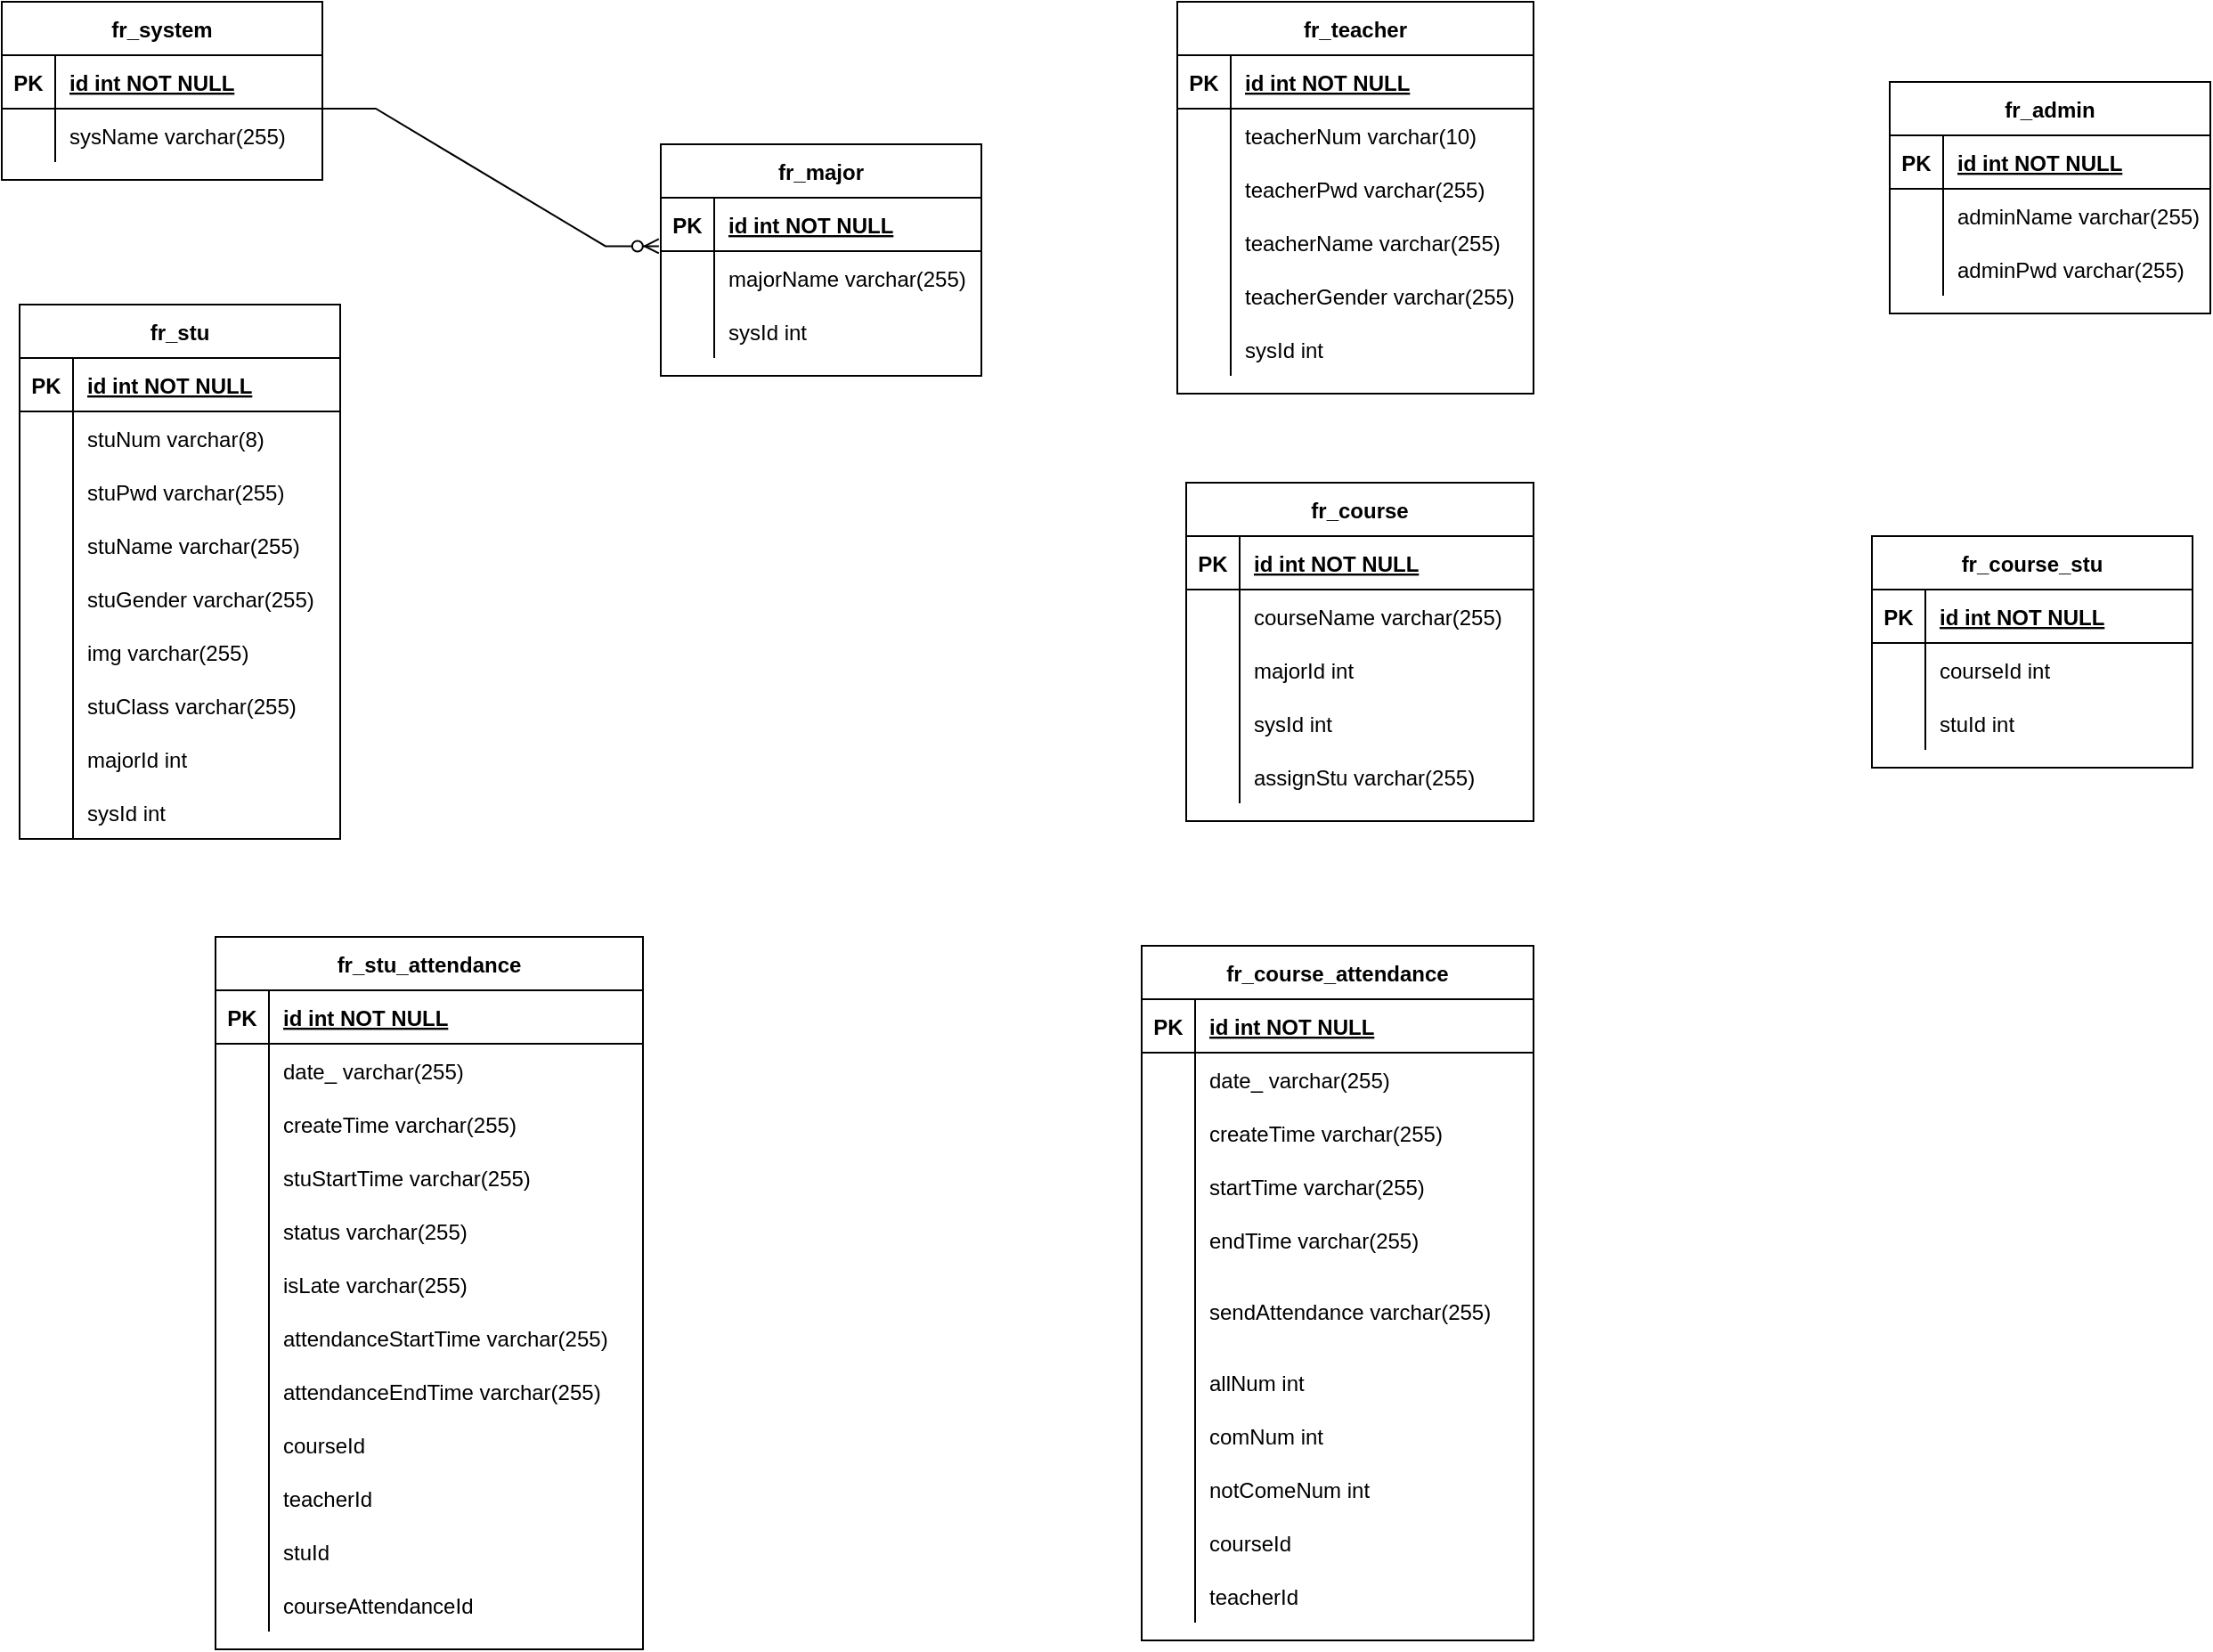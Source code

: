 <mxfile version="17.5.0" type="github">
  <diagram id="R2lEEEUBdFMjLlhIrx00" name="Page-1">
    <mxGraphModel dx="1378" dy="801" grid="1" gridSize="10" guides="1" tooltips="1" connect="1" arrows="1" fold="1" page="1" pageScale="1" pageWidth="3300" pageHeight="4681" math="0" shadow="0" extFonts="Permanent Marker^https://fonts.googleapis.com/css?family=Permanent+Marker">
      <root>
        <object label="" id="0">
          <mxCell />
        </object>
        <mxCell id="1" parent="0" />
        <mxCell id="ht20_wBuJNj3DPkFmSNI-44" value="fr_admin" style="shape=table;startSize=30;container=1;collapsible=1;childLayout=tableLayout;fixedRows=1;rowLines=0;fontStyle=1;align=center;resizeLast=1;" parent="1" vertex="1">
          <mxGeometry x="1150" y="95" width="180" height="130" as="geometry">
            <mxRectangle x="60" y="110" width="80" height="30" as="alternateBounds" />
          </mxGeometry>
        </mxCell>
        <mxCell id="ht20_wBuJNj3DPkFmSNI-45" value="" style="shape=tableRow;horizontal=0;startSize=0;swimlaneHead=0;swimlaneBody=0;fillColor=none;collapsible=0;dropTarget=0;points=[[0,0.5],[1,0.5]];portConstraint=eastwest;top=0;left=0;right=0;bottom=1;" parent="ht20_wBuJNj3DPkFmSNI-44" vertex="1">
          <mxGeometry y="30" width="180" height="30" as="geometry" />
        </mxCell>
        <mxCell id="ht20_wBuJNj3DPkFmSNI-46" value="PK" style="shape=partialRectangle;connectable=0;fillColor=none;top=0;left=0;bottom=0;right=0;fontStyle=1;overflow=hidden;" parent="ht20_wBuJNj3DPkFmSNI-45" vertex="1">
          <mxGeometry width="30" height="30" as="geometry">
            <mxRectangle width="30" height="30" as="alternateBounds" />
          </mxGeometry>
        </mxCell>
        <mxCell id="ht20_wBuJNj3DPkFmSNI-47" value="id int NOT NULL" style="shape=partialRectangle;connectable=0;fillColor=none;top=0;left=0;bottom=0;right=0;align=left;spacingLeft=6;fontStyle=5;overflow=hidden;" parent="ht20_wBuJNj3DPkFmSNI-45" vertex="1">
          <mxGeometry x="30" width="150" height="30" as="geometry">
            <mxRectangle width="150" height="30" as="alternateBounds" />
          </mxGeometry>
        </mxCell>
        <mxCell id="ht20_wBuJNj3DPkFmSNI-48" value="" style="shape=tableRow;horizontal=0;startSize=0;swimlaneHead=0;swimlaneBody=0;fillColor=none;collapsible=0;dropTarget=0;points=[[0,0.5],[1,0.5]];portConstraint=eastwest;top=0;left=0;right=0;bottom=0;" parent="ht20_wBuJNj3DPkFmSNI-44" vertex="1">
          <mxGeometry y="60" width="180" height="30" as="geometry" />
        </mxCell>
        <mxCell id="ht20_wBuJNj3DPkFmSNI-49" value="" style="shape=partialRectangle;connectable=0;fillColor=none;top=0;left=0;bottom=0;right=0;editable=1;overflow=hidden;" parent="ht20_wBuJNj3DPkFmSNI-48" vertex="1">
          <mxGeometry width="30" height="30" as="geometry">
            <mxRectangle width="30" height="30" as="alternateBounds" />
          </mxGeometry>
        </mxCell>
        <mxCell id="ht20_wBuJNj3DPkFmSNI-50" value="adminName varchar(255)" style="shape=partialRectangle;connectable=0;fillColor=none;top=0;left=0;bottom=0;right=0;align=left;spacingLeft=6;overflow=hidden;" parent="ht20_wBuJNj3DPkFmSNI-48" vertex="1">
          <mxGeometry x="30" width="150" height="30" as="geometry">
            <mxRectangle width="150" height="30" as="alternateBounds" />
          </mxGeometry>
        </mxCell>
        <mxCell id="ht20_wBuJNj3DPkFmSNI-51" value="" style="shape=tableRow;horizontal=0;startSize=0;swimlaneHead=0;swimlaneBody=0;fillColor=none;collapsible=0;dropTarget=0;points=[[0,0.5],[1,0.5]];portConstraint=eastwest;top=0;left=0;right=0;bottom=0;" parent="ht20_wBuJNj3DPkFmSNI-44" vertex="1">
          <mxGeometry y="90" width="180" height="30" as="geometry" />
        </mxCell>
        <mxCell id="ht20_wBuJNj3DPkFmSNI-52" value="" style="shape=partialRectangle;connectable=0;fillColor=none;top=0;left=0;bottom=0;right=0;editable=1;overflow=hidden;" parent="ht20_wBuJNj3DPkFmSNI-51" vertex="1">
          <mxGeometry width="30" height="30" as="geometry">
            <mxRectangle width="30" height="30" as="alternateBounds" />
          </mxGeometry>
        </mxCell>
        <mxCell id="ht20_wBuJNj3DPkFmSNI-53" value="adminPwd varchar(255)" style="shape=partialRectangle;connectable=0;fillColor=none;top=0;left=0;bottom=0;right=0;align=left;spacingLeft=6;overflow=hidden;" parent="ht20_wBuJNj3DPkFmSNI-51" vertex="1">
          <mxGeometry x="30" width="150" height="30" as="geometry">
            <mxRectangle width="150" height="30" as="alternateBounds" />
          </mxGeometry>
        </mxCell>
        <mxCell id="e7zQ9CCzIUAuSLmnxXIn-1" value="fr_stu" style="shape=table;startSize=30;container=1;collapsible=1;childLayout=tableLayout;fixedRows=1;rowLines=0;fontStyle=1;align=center;resizeLast=1;" vertex="1" parent="1">
          <mxGeometry x="100" y="220" width="180" height="300" as="geometry">
            <mxRectangle x="390" y="60" width="70" height="30" as="alternateBounds" />
          </mxGeometry>
        </mxCell>
        <mxCell id="e7zQ9CCzIUAuSLmnxXIn-2" value="" style="shape=tableRow;horizontal=0;startSize=0;swimlaneHead=0;swimlaneBody=0;fillColor=none;collapsible=0;dropTarget=0;points=[[0,0.5],[1,0.5]];portConstraint=eastwest;top=0;left=0;right=0;bottom=1;" vertex="1" parent="e7zQ9CCzIUAuSLmnxXIn-1">
          <mxGeometry y="30" width="180" height="30" as="geometry" />
        </mxCell>
        <mxCell id="e7zQ9CCzIUAuSLmnxXIn-3" value="PK" style="shape=partialRectangle;connectable=0;fillColor=none;top=0;left=0;bottom=0;right=0;fontStyle=1;overflow=hidden;" vertex="1" parent="e7zQ9CCzIUAuSLmnxXIn-2">
          <mxGeometry width="30" height="30" as="geometry">
            <mxRectangle width="30" height="30" as="alternateBounds" />
          </mxGeometry>
        </mxCell>
        <mxCell id="e7zQ9CCzIUAuSLmnxXIn-4" value="id int NOT NULL" style="shape=partialRectangle;connectable=0;fillColor=none;top=0;left=0;bottom=0;right=0;align=left;spacingLeft=6;fontStyle=5;overflow=hidden;" vertex="1" parent="e7zQ9CCzIUAuSLmnxXIn-2">
          <mxGeometry x="30" width="150" height="30" as="geometry">
            <mxRectangle width="150" height="30" as="alternateBounds" />
          </mxGeometry>
        </mxCell>
        <mxCell id="e7zQ9CCzIUAuSLmnxXIn-5" value="" style="shape=tableRow;horizontal=0;startSize=0;swimlaneHead=0;swimlaneBody=0;fillColor=none;collapsible=0;dropTarget=0;points=[[0,0.5],[1,0.5]];portConstraint=eastwest;top=0;left=0;right=0;bottom=0;" vertex="1" parent="e7zQ9CCzIUAuSLmnxXIn-1">
          <mxGeometry y="60" width="180" height="30" as="geometry" />
        </mxCell>
        <mxCell id="e7zQ9CCzIUAuSLmnxXIn-6" value="" style="shape=partialRectangle;connectable=0;fillColor=none;top=0;left=0;bottom=0;right=0;editable=1;overflow=hidden;" vertex="1" parent="e7zQ9CCzIUAuSLmnxXIn-5">
          <mxGeometry width="30" height="30" as="geometry">
            <mxRectangle width="30" height="30" as="alternateBounds" />
          </mxGeometry>
        </mxCell>
        <mxCell id="e7zQ9CCzIUAuSLmnxXIn-7" value="stuNum varchar(8)" style="shape=partialRectangle;connectable=0;fillColor=none;top=0;left=0;bottom=0;right=0;align=left;spacingLeft=6;overflow=hidden;" vertex="1" parent="e7zQ9CCzIUAuSLmnxXIn-5">
          <mxGeometry x="30" width="150" height="30" as="geometry">
            <mxRectangle width="150" height="30" as="alternateBounds" />
          </mxGeometry>
        </mxCell>
        <mxCell id="e7zQ9CCzIUAuSLmnxXIn-8" value="" style="shape=tableRow;horizontal=0;startSize=0;swimlaneHead=0;swimlaneBody=0;fillColor=none;collapsible=0;dropTarget=0;points=[[0,0.5],[1,0.5]];portConstraint=eastwest;top=0;left=0;right=0;bottom=0;" vertex="1" parent="e7zQ9CCzIUAuSLmnxXIn-1">
          <mxGeometry y="90" width="180" height="30" as="geometry" />
        </mxCell>
        <mxCell id="e7zQ9CCzIUAuSLmnxXIn-9" value="" style="shape=partialRectangle;connectable=0;fillColor=none;top=0;left=0;bottom=0;right=0;editable=1;overflow=hidden;" vertex="1" parent="e7zQ9CCzIUAuSLmnxXIn-8">
          <mxGeometry width="30" height="30" as="geometry">
            <mxRectangle width="30" height="30" as="alternateBounds" />
          </mxGeometry>
        </mxCell>
        <mxCell id="e7zQ9CCzIUAuSLmnxXIn-10" value="stuPwd varchar(255)" style="shape=partialRectangle;connectable=0;fillColor=none;top=0;left=0;bottom=0;right=0;align=left;spacingLeft=6;overflow=hidden;" vertex="1" parent="e7zQ9CCzIUAuSLmnxXIn-8">
          <mxGeometry x="30" width="150" height="30" as="geometry">
            <mxRectangle width="150" height="30" as="alternateBounds" />
          </mxGeometry>
        </mxCell>
        <mxCell id="e7zQ9CCzIUAuSLmnxXIn-11" value="" style="shape=tableRow;horizontal=0;startSize=0;swimlaneHead=0;swimlaneBody=0;fillColor=none;collapsible=0;dropTarget=0;points=[[0,0.5],[1,0.5]];portConstraint=eastwest;top=0;left=0;right=0;bottom=0;" vertex="1" parent="e7zQ9CCzIUAuSLmnxXIn-1">
          <mxGeometry y="120" width="180" height="30" as="geometry" />
        </mxCell>
        <mxCell id="e7zQ9CCzIUAuSLmnxXIn-12" value="" style="shape=partialRectangle;connectable=0;fillColor=none;top=0;left=0;bottom=0;right=0;editable=1;overflow=hidden;" vertex="1" parent="e7zQ9CCzIUAuSLmnxXIn-11">
          <mxGeometry width="30" height="30" as="geometry">
            <mxRectangle width="30" height="30" as="alternateBounds" />
          </mxGeometry>
        </mxCell>
        <mxCell id="e7zQ9CCzIUAuSLmnxXIn-13" value="stuName varchar(255)" style="shape=partialRectangle;connectable=0;fillColor=none;top=0;left=0;bottom=0;right=0;align=left;spacingLeft=6;overflow=hidden;" vertex="1" parent="e7zQ9CCzIUAuSLmnxXIn-11">
          <mxGeometry x="30" width="150" height="30" as="geometry">
            <mxRectangle width="150" height="30" as="alternateBounds" />
          </mxGeometry>
        </mxCell>
        <mxCell id="e7zQ9CCzIUAuSLmnxXIn-14" value="" style="shape=tableRow;horizontal=0;startSize=0;swimlaneHead=0;swimlaneBody=0;fillColor=none;collapsible=0;dropTarget=0;points=[[0,0.5],[1,0.5]];portConstraint=eastwest;top=0;left=0;right=0;bottom=0;" vertex="1" parent="e7zQ9CCzIUAuSLmnxXIn-1">
          <mxGeometry y="150" width="180" height="30" as="geometry" />
        </mxCell>
        <mxCell id="e7zQ9CCzIUAuSLmnxXIn-15" value="" style="shape=partialRectangle;connectable=0;fillColor=none;top=0;left=0;bottom=0;right=0;editable=1;overflow=hidden;" vertex="1" parent="e7zQ9CCzIUAuSLmnxXIn-14">
          <mxGeometry width="30" height="30" as="geometry">
            <mxRectangle width="30" height="30" as="alternateBounds" />
          </mxGeometry>
        </mxCell>
        <mxCell id="e7zQ9CCzIUAuSLmnxXIn-16" value="stuGender varchar(255)" style="shape=partialRectangle;connectable=0;fillColor=none;top=0;left=0;bottom=0;right=0;align=left;spacingLeft=6;overflow=hidden;" vertex="1" parent="e7zQ9CCzIUAuSLmnxXIn-14">
          <mxGeometry x="30" width="150" height="30" as="geometry">
            <mxRectangle width="150" height="30" as="alternateBounds" />
          </mxGeometry>
        </mxCell>
        <mxCell id="e7zQ9CCzIUAuSLmnxXIn-17" value="" style="shape=tableRow;horizontal=0;startSize=0;swimlaneHead=0;swimlaneBody=0;fillColor=none;collapsible=0;dropTarget=0;points=[[0,0.5],[1,0.5]];portConstraint=eastwest;top=0;left=0;right=0;bottom=0;" vertex="1" parent="e7zQ9CCzIUAuSLmnxXIn-1">
          <mxGeometry y="180" width="180" height="30" as="geometry" />
        </mxCell>
        <mxCell id="e7zQ9CCzIUAuSLmnxXIn-18" value="" style="shape=partialRectangle;connectable=0;fillColor=none;top=0;left=0;bottom=0;right=0;editable=1;overflow=hidden;" vertex="1" parent="e7zQ9CCzIUAuSLmnxXIn-17">
          <mxGeometry width="30" height="30" as="geometry">
            <mxRectangle width="30" height="30" as="alternateBounds" />
          </mxGeometry>
        </mxCell>
        <mxCell id="e7zQ9CCzIUAuSLmnxXIn-19" value="img varchar(255)" style="shape=partialRectangle;connectable=0;fillColor=none;top=0;left=0;bottom=0;right=0;align=left;spacingLeft=6;overflow=hidden;" vertex="1" parent="e7zQ9CCzIUAuSLmnxXIn-17">
          <mxGeometry x="30" width="150" height="30" as="geometry">
            <mxRectangle width="150" height="30" as="alternateBounds" />
          </mxGeometry>
        </mxCell>
        <mxCell id="e7zQ9CCzIUAuSLmnxXIn-20" value="" style="shape=tableRow;horizontal=0;startSize=0;swimlaneHead=0;swimlaneBody=0;fillColor=none;collapsible=0;dropTarget=0;points=[[0,0.5],[1,0.5]];portConstraint=eastwest;top=0;left=0;right=0;bottom=0;" vertex="1" parent="e7zQ9CCzIUAuSLmnxXIn-1">
          <mxGeometry y="210" width="180" height="30" as="geometry" />
        </mxCell>
        <mxCell id="e7zQ9CCzIUAuSLmnxXIn-21" value="" style="shape=partialRectangle;connectable=0;fillColor=none;top=0;left=0;bottom=0;right=0;editable=1;overflow=hidden;" vertex="1" parent="e7zQ9CCzIUAuSLmnxXIn-20">
          <mxGeometry width="30" height="30" as="geometry">
            <mxRectangle width="30" height="30" as="alternateBounds" />
          </mxGeometry>
        </mxCell>
        <mxCell id="e7zQ9CCzIUAuSLmnxXIn-22" value="stuClass varchar(255)" style="shape=partialRectangle;connectable=0;fillColor=none;top=0;left=0;bottom=0;right=0;align=left;spacingLeft=6;overflow=hidden;" vertex="1" parent="e7zQ9CCzIUAuSLmnxXIn-20">
          <mxGeometry x="30" width="150" height="30" as="geometry">
            <mxRectangle width="150" height="30" as="alternateBounds" />
          </mxGeometry>
        </mxCell>
        <mxCell id="e7zQ9CCzIUAuSLmnxXIn-23" value="" style="shape=tableRow;horizontal=0;startSize=0;swimlaneHead=0;swimlaneBody=0;fillColor=none;collapsible=0;dropTarget=0;points=[[0,0.5],[1,0.5]];portConstraint=eastwest;top=0;left=0;right=0;bottom=0;" vertex="1" parent="e7zQ9CCzIUAuSLmnxXIn-1">
          <mxGeometry y="240" width="180" height="30" as="geometry" />
        </mxCell>
        <mxCell id="e7zQ9CCzIUAuSLmnxXIn-24" value="" style="shape=partialRectangle;connectable=0;fillColor=none;top=0;left=0;bottom=0;right=0;editable=1;overflow=hidden;" vertex="1" parent="e7zQ9CCzIUAuSLmnxXIn-23">
          <mxGeometry width="30" height="30" as="geometry">
            <mxRectangle width="30" height="30" as="alternateBounds" />
          </mxGeometry>
        </mxCell>
        <mxCell id="e7zQ9CCzIUAuSLmnxXIn-25" value="majorId int " style="shape=partialRectangle;connectable=0;fillColor=none;top=0;left=0;bottom=0;right=0;align=left;spacingLeft=6;overflow=hidden;" vertex="1" parent="e7zQ9CCzIUAuSLmnxXIn-23">
          <mxGeometry x="30" width="150" height="30" as="geometry">
            <mxRectangle width="150" height="30" as="alternateBounds" />
          </mxGeometry>
        </mxCell>
        <mxCell id="e7zQ9CCzIUAuSLmnxXIn-26" value="" style="shape=tableRow;horizontal=0;startSize=0;swimlaneHead=0;swimlaneBody=0;fillColor=none;collapsible=0;dropTarget=0;points=[[0,0.5],[1,0.5]];portConstraint=eastwest;top=0;left=0;right=0;bottom=0;" vertex="1" parent="e7zQ9CCzIUAuSLmnxXIn-1">
          <mxGeometry y="270" width="180" height="30" as="geometry" />
        </mxCell>
        <mxCell id="e7zQ9CCzIUAuSLmnxXIn-27" value="" style="shape=partialRectangle;connectable=0;fillColor=none;top=0;left=0;bottom=0;right=0;editable=1;overflow=hidden;" vertex="1" parent="e7zQ9CCzIUAuSLmnxXIn-26">
          <mxGeometry width="30" height="30" as="geometry">
            <mxRectangle width="30" height="30" as="alternateBounds" />
          </mxGeometry>
        </mxCell>
        <mxCell id="e7zQ9CCzIUAuSLmnxXIn-28" value="sysId int" style="shape=partialRectangle;connectable=0;fillColor=none;top=0;left=0;bottom=0;right=0;align=left;spacingLeft=6;overflow=hidden;" vertex="1" parent="e7zQ9CCzIUAuSLmnxXIn-26">
          <mxGeometry x="30" width="150" height="30" as="geometry">
            <mxRectangle width="150" height="30" as="alternateBounds" />
          </mxGeometry>
        </mxCell>
        <mxCell id="e7zQ9CCzIUAuSLmnxXIn-29" value="fr_teacher" style="shape=table;startSize=30;container=1;collapsible=1;childLayout=tableLayout;fixedRows=1;rowLines=0;fontStyle=1;align=center;resizeLast=1;" vertex="1" parent="1">
          <mxGeometry x="750" y="50" width="200" height="220" as="geometry">
            <mxRectangle x="280" y="170" width="90" height="30" as="alternateBounds" />
          </mxGeometry>
        </mxCell>
        <mxCell id="e7zQ9CCzIUAuSLmnxXIn-30" value="" style="shape=tableRow;horizontal=0;startSize=0;swimlaneHead=0;swimlaneBody=0;fillColor=none;collapsible=0;dropTarget=0;points=[[0,0.5],[1,0.5]];portConstraint=eastwest;top=0;left=0;right=0;bottom=1;" vertex="1" parent="e7zQ9CCzIUAuSLmnxXIn-29">
          <mxGeometry y="30" width="200" height="30" as="geometry" />
        </mxCell>
        <mxCell id="e7zQ9CCzIUAuSLmnxXIn-31" value="PK" style="shape=partialRectangle;connectable=0;fillColor=none;top=0;left=0;bottom=0;right=0;fontStyle=1;overflow=hidden;" vertex="1" parent="e7zQ9CCzIUAuSLmnxXIn-30">
          <mxGeometry width="30" height="30" as="geometry">
            <mxRectangle width="30" height="30" as="alternateBounds" />
          </mxGeometry>
        </mxCell>
        <mxCell id="e7zQ9CCzIUAuSLmnxXIn-32" value="id int NOT NULL" style="shape=partialRectangle;connectable=0;fillColor=none;top=0;left=0;bottom=0;right=0;align=left;spacingLeft=6;fontStyle=5;overflow=hidden;" vertex="1" parent="e7zQ9CCzIUAuSLmnxXIn-30">
          <mxGeometry x="30" width="170" height="30" as="geometry">
            <mxRectangle width="170" height="30" as="alternateBounds" />
          </mxGeometry>
        </mxCell>
        <mxCell id="e7zQ9CCzIUAuSLmnxXIn-33" value="" style="shape=tableRow;horizontal=0;startSize=0;swimlaneHead=0;swimlaneBody=0;fillColor=none;collapsible=0;dropTarget=0;points=[[0,0.5],[1,0.5]];portConstraint=eastwest;top=0;left=0;right=0;bottom=0;" vertex="1" parent="e7zQ9CCzIUAuSLmnxXIn-29">
          <mxGeometry y="60" width="200" height="30" as="geometry" />
        </mxCell>
        <mxCell id="e7zQ9CCzIUAuSLmnxXIn-34" value="" style="shape=partialRectangle;connectable=0;fillColor=none;top=0;left=0;bottom=0;right=0;editable=1;overflow=hidden;" vertex="1" parent="e7zQ9CCzIUAuSLmnxXIn-33">
          <mxGeometry width="30" height="30" as="geometry">
            <mxRectangle width="30" height="30" as="alternateBounds" />
          </mxGeometry>
        </mxCell>
        <mxCell id="e7zQ9CCzIUAuSLmnxXIn-35" value="teacherNum varchar(10)" style="shape=partialRectangle;connectable=0;fillColor=none;top=0;left=0;bottom=0;right=0;align=left;spacingLeft=6;overflow=hidden;" vertex="1" parent="e7zQ9CCzIUAuSLmnxXIn-33">
          <mxGeometry x="30" width="170" height="30" as="geometry">
            <mxRectangle width="170" height="30" as="alternateBounds" />
          </mxGeometry>
        </mxCell>
        <mxCell id="e7zQ9CCzIUAuSLmnxXIn-36" value="" style="shape=tableRow;horizontal=0;startSize=0;swimlaneHead=0;swimlaneBody=0;fillColor=none;collapsible=0;dropTarget=0;points=[[0,0.5],[1,0.5]];portConstraint=eastwest;top=0;left=0;right=0;bottom=0;" vertex="1" parent="e7zQ9CCzIUAuSLmnxXIn-29">
          <mxGeometry y="90" width="200" height="30" as="geometry" />
        </mxCell>
        <mxCell id="e7zQ9CCzIUAuSLmnxXIn-37" value="" style="shape=partialRectangle;connectable=0;fillColor=none;top=0;left=0;bottom=0;right=0;editable=1;overflow=hidden;" vertex="1" parent="e7zQ9CCzIUAuSLmnxXIn-36">
          <mxGeometry width="30" height="30" as="geometry">
            <mxRectangle width="30" height="30" as="alternateBounds" />
          </mxGeometry>
        </mxCell>
        <mxCell id="e7zQ9CCzIUAuSLmnxXIn-38" value="teacherPwd varchar(255)" style="shape=partialRectangle;connectable=0;fillColor=none;top=0;left=0;bottom=0;right=0;align=left;spacingLeft=6;overflow=hidden;" vertex="1" parent="e7zQ9CCzIUAuSLmnxXIn-36">
          <mxGeometry x="30" width="170" height="30" as="geometry">
            <mxRectangle width="170" height="30" as="alternateBounds" />
          </mxGeometry>
        </mxCell>
        <mxCell id="e7zQ9CCzIUAuSLmnxXIn-39" value="" style="shape=tableRow;horizontal=0;startSize=0;swimlaneHead=0;swimlaneBody=0;fillColor=none;collapsible=0;dropTarget=0;points=[[0,0.5],[1,0.5]];portConstraint=eastwest;top=0;left=0;right=0;bottom=0;" vertex="1" parent="e7zQ9CCzIUAuSLmnxXIn-29">
          <mxGeometry y="120" width="200" height="30" as="geometry" />
        </mxCell>
        <mxCell id="e7zQ9CCzIUAuSLmnxXIn-40" value="" style="shape=partialRectangle;connectable=0;fillColor=none;top=0;left=0;bottom=0;right=0;editable=1;overflow=hidden;" vertex="1" parent="e7zQ9CCzIUAuSLmnxXIn-39">
          <mxGeometry width="30" height="30" as="geometry">
            <mxRectangle width="30" height="30" as="alternateBounds" />
          </mxGeometry>
        </mxCell>
        <mxCell id="e7zQ9CCzIUAuSLmnxXIn-41" value="teacherName varchar(255)" style="shape=partialRectangle;connectable=0;fillColor=none;top=0;left=0;bottom=0;right=0;align=left;spacingLeft=6;overflow=hidden;" vertex="1" parent="e7zQ9CCzIUAuSLmnxXIn-39">
          <mxGeometry x="30" width="170" height="30" as="geometry">
            <mxRectangle width="170" height="30" as="alternateBounds" />
          </mxGeometry>
        </mxCell>
        <mxCell id="e7zQ9CCzIUAuSLmnxXIn-42" value="" style="shape=tableRow;horizontal=0;startSize=0;swimlaneHead=0;swimlaneBody=0;fillColor=none;collapsible=0;dropTarget=0;points=[[0,0.5],[1,0.5]];portConstraint=eastwest;top=0;left=0;right=0;bottom=0;" vertex="1" parent="e7zQ9CCzIUAuSLmnxXIn-29">
          <mxGeometry y="150" width="200" height="30" as="geometry" />
        </mxCell>
        <mxCell id="e7zQ9CCzIUAuSLmnxXIn-43" value="" style="shape=partialRectangle;connectable=0;fillColor=none;top=0;left=0;bottom=0;right=0;editable=1;overflow=hidden;" vertex="1" parent="e7zQ9CCzIUAuSLmnxXIn-42">
          <mxGeometry width="30" height="30" as="geometry">
            <mxRectangle width="30" height="30" as="alternateBounds" />
          </mxGeometry>
        </mxCell>
        <mxCell id="e7zQ9CCzIUAuSLmnxXIn-44" value="teacherGender varchar(255)" style="shape=partialRectangle;connectable=0;fillColor=none;top=0;left=0;bottom=0;right=0;align=left;spacingLeft=6;overflow=hidden;" vertex="1" parent="e7zQ9CCzIUAuSLmnxXIn-42">
          <mxGeometry x="30" width="170" height="30" as="geometry">
            <mxRectangle width="170" height="30" as="alternateBounds" />
          </mxGeometry>
        </mxCell>
        <mxCell id="e7zQ9CCzIUAuSLmnxXIn-48" value="" style="shape=tableRow;horizontal=0;startSize=0;swimlaneHead=0;swimlaneBody=0;fillColor=none;collapsible=0;dropTarget=0;points=[[0,0.5],[1,0.5]];portConstraint=eastwest;top=0;left=0;right=0;bottom=0;" vertex="1" parent="e7zQ9CCzIUAuSLmnxXIn-29">
          <mxGeometry y="180" width="200" height="30" as="geometry" />
        </mxCell>
        <mxCell id="e7zQ9CCzIUAuSLmnxXIn-49" value="" style="shape=partialRectangle;connectable=0;fillColor=none;top=0;left=0;bottom=0;right=0;editable=1;overflow=hidden;" vertex="1" parent="e7zQ9CCzIUAuSLmnxXIn-48">
          <mxGeometry width="30" height="30" as="geometry">
            <mxRectangle width="30" height="30" as="alternateBounds" />
          </mxGeometry>
        </mxCell>
        <mxCell id="e7zQ9CCzIUAuSLmnxXIn-50" value="sysId int" style="shape=partialRectangle;connectable=0;fillColor=none;top=0;left=0;bottom=0;right=0;align=left;spacingLeft=6;overflow=hidden;" vertex="1" parent="e7zQ9CCzIUAuSLmnxXIn-48">
          <mxGeometry x="30" width="170" height="30" as="geometry">
            <mxRectangle width="170" height="30" as="alternateBounds" />
          </mxGeometry>
        </mxCell>
        <mxCell id="e7zQ9CCzIUAuSLmnxXIn-51" value="fr_major" style="shape=table;startSize=30;container=1;collapsible=1;childLayout=tableLayout;fixedRows=1;rowLines=0;fontStyle=1;align=center;resizeLast=1;" vertex="1" parent="1">
          <mxGeometry x="460" y="130" width="180" height="130" as="geometry">
            <mxRectangle x="95" y="250" width="80" height="30" as="alternateBounds" />
          </mxGeometry>
        </mxCell>
        <mxCell id="e7zQ9CCzIUAuSLmnxXIn-52" value="" style="shape=tableRow;horizontal=0;startSize=0;swimlaneHead=0;swimlaneBody=0;fillColor=none;collapsible=0;dropTarget=0;points=[[0,0.5],[1,0.5]];portConstraint=eastwest;top=0;left=0;right=0;bottom=1;" vertex="1" parent="e7zQ9CCzIUAuSLmnxXIn-51">
          <mxGeometry y="30" width="180" height="30" as="geometry" />
        </mxCell>
        <mxCell id="e7zQ9CCzIUAuSLmnxXIn-53" value="PK" style="shape=partialRectangle;connectable=0;fillColor=none;top=0;left=0;bottom=0;right=0;fontStyle=1;overflow=hidden;" vertex="1" parent="e7zQ9CCzIUAuSLmnxXIn-52">
          <mxGeometry width="30" height="30" as="geometry">
            <mxRectangle width="30" height="30" as="alternateBounds" />
          </mxGeometry>
        </mxCell>
        <mxCell id="e7zQ9CCzIUAuSLmnxXIn-54" value="id int NOT NULL" style="shape=partialRectangle;connectable=0;fillColor=none;top=0;left=0;bottom=0;right=0;align=left;spacingLeft=6;fontStyle=5;overflow=hidden;" vertex="1" parent="e7zQ9CCzIUAuSLmnxXIn-52">
          <mxGeometry x="30" width="150" height="30" as="geometry">
            <mxRectangle width="150" height="30" as="alternateBounds" />
          </mxGeometry>
        </mxCell>
        <mxCell id="e7zQ9CCzIUAuSLmnxXIn-55" value="" style="shape=tableRow;horizontal=0;startSize=0;swimlaneHead=0;swimlaneBody=0;fillColor=none;collapsible=0;dropTarget=0;points=[[0,0.5],[1,0.5]];portConstraint=eastwest;top=0;left=0;right=0;bottom=0;" vertex="1" parent="e7zQ9CCzIUAuSLmnxXIn-51">
          <mxGeometry y="60" width="180" height="30" as="geometry" />
        </mxCell>
        <mxCell id="e7zQ9CCzIUAuSLmnxXIn-56" value="" style="shape=partialRectangle;connectable=0;fillColor=none;top=0;left=0;bottom=0;right=0;editable=1;overflow=hidden;" vertex="1" parent="e7zQ9CCzIUAuSLmnxXIn-55">
          <mxGeometry width="30" height="30" as="geometry">
            <mxRectangle width="30" height="30" as="alternateBounds" />
          </mxGeometry>
        </mxCell>
        <mxCell id="e7zQ9CCzIUAuSLmnxXIn-57" value="majorName varchar(255)" style="shape=partialRectangle;connectable=0;fillColor=none;top=0;left=0;bottom=0;right=0;align=left;spacingLeft=6;overflow=hidden;" vertex="1" parent="e7zQ9CCzIUAuSLmnxXIn-55">
          <mxGeometry x="30" width="150" height="30" as="geometry">
            <mxRectangle width="150" height="30" as="alternateBounds" />
          </mxGeometry>
        </mxCell>
        <mxCell id="e7zQ9CCzIUAuSLmnxXIn-58" value="" style="shape=tableRow;horizontal=0;startSize=0;swimlaneHead=0;swimlaneBody=0;fillColor=none;collapsible=0;dropTarget=0;points=[[0,0.5],[1,0.5]];portConstraint=eastwest;top=0;left=0;right=0;bottom=0;" vertex="1" parent="e7zQ9CCzIUAuSLmnxXIn-51">
          <mxGeometry y="90" width="180" height="30" as="geometry" />
        </mxCell>
        <mxCell id="e7zQ9CCzIUAuSLmnxXIn-59" value="" style="shape=partialRectangle;connectable=0;fillColor=none;top=0;left=0;bottom=0;right=0;editable=1;overflow=hidden;" vertex="1" parent="e7zQ9CCzIUAuSLmnxXIn-58">
          <mxGeometry width="30" height="30" as="geometry">
            <mxRectangle width="30" height="30" as="alternateBounds" />
          </mxGeometry>
        </mxCell>
        <mxCell id="e7zQ9CCzIUAuSLmnxXIn-60" value="sysId int" style="shape=partialRectangle;connectable=0;fillColor=none;top=0;left=0;bottom=0;right=0;align=left;spacingLeft=6;overflow=hidden;" vertex="1" parent="e7zQ9CCzIUAuSLmnxXIn-58">
          <mxGeometry x="30" width="150" height="30" as="geometry">
            <mxRectangle width="150" height="30" as="alternateBounds" />
          </mxGeometry>
        </mxCell>
        <mxCell id="e7zQ9CCzIUAuSLmnxXIn-64" value="fr_system" style="shape=table;startSize=30;container=1;collapsible=1;childLayout=tableLayout;fixedRows=1;rowLines=0;fontStyle=1;align=center;resizeLast=1;" vertex="1" parent="1">
          <mxGeometry x="90" y="50" width="180" height="100" as="geometry">
            <mxRectangle x="50" y="420" width="90" height="30" as="alternateBounds" />
          </mxGeometry>
        </mxCell>
        <mxCell id="e7zQ9CCzIUAuSLmnxXIn-65" value="" style="shape=tableRow;horizontal=0;startSize=0;swimlaneHead=0;swimlaneBody=0;fillColor=none;collapsible=0;dropTarget=0;points=[[0,0.5],[1,0.5]];portConstraint=eastwest;top=0;left=0;right=0;bottom=1;" vertex="1" parent="e7zQ9CCzIUAuSLmnxXIn-64">
          <mxGeometry y="30" width="180" height="30" as="geometry" />
        </mxCell>
        <mxCell id="e7zQ9CCzIUAuSLmnxXIn-66" value="PK" style="shape=partialRectangle;connectable=0;fillColor=none;top=0;left=0;bottom=0;right=0;fontStyle=1;overflow=hidden;" vertex="1" parent="e7zQ9CCzIUAuSLmnxXIn-65">
          <mxGeometry width="30" height="30" as="geometry">
            <mxRectangle width="30" height="30" as="alternateBounds" />
          </mxGeometry>
        </mxCell>
        <mxCell id="e7zQ9CCzIUAuSLmnxXIn-67" value="id int NOT NULL" style="shape=partialRectangle;connectable=0;fillColor=none;top=0;left=0;bottom=0;right=0;align=left;spacingLeft=6;fontStyle=5;overflow=hidden;" vertex="1" parent="e7zQ9CCzIUAuSLmnxXIn-65">
          <mxGeometry x="30" width="150" height="30" as="geometry">
            <mxRectangle width="150" height="30" as="alternateBounds" />
          </mxGeometry>
        </mxCell>
        <mxCell id="e7zQ9CCzIUAuSLmnxXIn-68" value="" style="shape=tableRow;horizontal=0;startSize=0;swimlaneHead=0;swimlaneBody=0;fillColor=none;collapsible=0;dropTarget=0;points=[[0,0.5],[1,0.5]];portConstraint=eastwest;top=0;left=0;right=0;bottom=0;" vertex="1" parent="e7zQ9CCzIUAuSLmnxXIn-64">
          <mxGeometry y="60" width="180" height="30" as="geometry" />
        </mxCell>
        <mxCell id="e7zQ9CCzIUAuSLmnxXIn-69" value="" style="shape=partialRectangle;connectable=0;fillColor=none;top=0;left=0;bottom=0;right=0;editable=1;overflow=hidden;" vertex="1" parent="e7zQ9CCzIUAuSLmnxXIn-68">
          <mxGeometry width="30" height="30" as="geometry">
            <mxRectangle width="30" height="30" as="alternateBounds" />
          </mxGeometry>
        </mxCell>
        <mxCell id="e7zQ9CCzIUAuSLmnxXIn-70" value="sysName varchar(255)" style="shape=partialRectangle;connectable=0;fillColor=none;top=0;left=0;bottom=0;right=0;align=left;spacingLeft=6;overflow=hidden;" vertex="1" parent="e7zQ9CCzIUAuSLmnxXIn-68">
          <mxGeometry x="30" width="150" height="30" as="geometry">
            <mxRectangle width="150" height="30" as="alternateBounds" />
          </mxGeometry>
        </mxCell>
        <mxCell id="e7zQ9CCzIUAuSLmnxXIn-77" value="fr_course" style="shape=table;startSize=30;container=1;collapsible=1;childLayout=tableLayout;fixedRows=1;rowLines=0;fontStyle=1;align=center;resizeLast=1;" vertex="1" parent="1">
          <mxGeometry x="755" y="320" width="195" height="190" as="geometry">
            <mxRectangle x="685" y="320" width="90" height="30" as="alternateBounds" />
          </mxGeometry>
        </mxCell>
        <mxCell id="e7zQ9CCzIUAuSLmnxXIn-78" value="" style="shape=tableRow;horizontal=0;startSize=0;swimlaneHead=0;swimlaneBody=0;fillColor=none;collapsible=0;dropTarget=0;points=[[0,0.5],[1,0.5]];portConstraint=eastwest;top=0;left=0;right=0;bottom=1;" vertex="1" parent="e7zQ9CCzIUAuSLmnxXIn-77">
          <mxGeometry y="30" width="195" height="30" as="geometry" />
        </mxCell>
        <mxCell id="e7zQ9CCzIUAuSLmnxXIn-79" value="PK" style="shape=partialRectangle;connectable=0;fillColor=none;top=0;left=0;bottom=0;right=0;fontStyle=1;overflow=hidden;" vertex="1" parent="e7zQ9CCzIUAuSLmnxXIn-78">
          <mxGeometry width="30" height="30" as="geometry">
            <mxRectangle width="30" height="30" as="alternateBounds" />
          </mxGeometry>
        </mxCell>
        <mxCell id="e7zQ9CCzIUAuSLmnxXIn-80" value="id int NOT NULL" style="shape=partialRectangle;connectable=0;fillColor=none;top=0;left=0;bottom=0;right=0;align=left;spacingLeft=6;fontStyle=5;overflow=hidden;" vertex="1" parent="e7zQ9CCzIUAuSLmnxXIn-78">
          <mxGeometry x="30" width="165" height="30" as="geometry">
            <mxRectangle width="165" height="30" as="alternateBounds" />
          </mxGeometry>
        </mxCell>
        <mxCell id="e7zQ9CCzIUAuSLmnxXIn-81" value="" style="shape=tableRow;horizontal=0;startSize=0;swimlaneHead=0;swimlaneBody=0;fillColor=none;collapsible=0;dropTarget=0;points=[[0,0.5],[1,0.5]];portConstraint=eastwest;top=0;left=0;right=0;bottom=0;" vertex="1" parent="e7zQ9CCzIUAuSLmnxXIn-77">
          <mxGeometry y="60" width="195" height="30" as="geometry" />
        </mxCell>
        <mxCell id="e7zQ9CCzIUAuSLmnxXIn-82" value="" style="shape=partialRectangle;connectable=0;fillColor=none;top=0;left=0;bottom=0;right=0;editable=1;overflow=hidden;" vertex="1" parent="e7zQ9CCzIUAuSLmnxXIn-81">
          <mxGeometry width="30" height="30" as="geometry">
            <mxRectangle width="30" height="30" as="alternateBounds" />
          </mxGeometry>
        </mxCell>
        <mxCell id="e7zQ9CCzIUAuSLmnxXIn-83" value="courseName varchar(255)" style="shape=partialRectangle;connectable=0;fillColor=none;top=0;left=0;bottom=0;right=0;align=left;spacingLeft=6;overflow=hidden;" vertex="1" parent="e7zQ9CCzIUAuSLmnxXIn-81">
          <mxGeometry x="30" width="165" height="30" as="geometry">
            <mxRectangle width="165" height="30" as="alternateBounds" />
          </mxGeometry>
        </mxCell>
        <mxCell id="e7zQ9CCzIUAuSLmnxXIn-84" value="" style="shape=tableRow;horizontal=0;startSize=0;swimlaneHead=0;swimlaneBody=0;fillColor=none;collapsible=0;dropTarget=0;points=[[0,0.5],[1,0.5]];portConstraint=eastwest;top=0;left=0;right=0;bottom=0;" vertex="1" parent="e7zQ9CCzIUAuSLmnxXIn-77">
          <mxGeometry y="90" width="195" height="30" as="geometry" />
        </mxCell>
        <mxCell id="e7zQ9CCzIUAuSLmnxXIn-85" value="" style="shape=partialRectangle;connectable=0;fillColor=none;top=0;left=0;bottom=0;right=0;editable=1;overflow=hidden;" vertex="1" parent="e7zQ9CCzIUAuSLmnxXIn-84">
          <mxGeometry width="30" height="30" as="geometry">
            <mxRectangle width="30" height="30" as="alternateBounds" />
          </mxGeometry>
        </mxCell>
        <mxCell id="e7zQ9CCzIUAuSLmnxXIn-86" value="majorId int " style="shape=partialRectangle;connectable=0;fillColor=none;top=0;left=0;bottom=0;right=0;align=left;spacingLeft=6;overflow=hidden;" vertex="1" parent="e7zQ9CCzIUAuSLmnxXIn-84">
          <mxGeometry x="30" width="165" height="30" as="geometry">
            <mxRectangle width="165" height="30" as="alternateBounds" />
          </mxGeometry>
        </mxCell>
        <mxCell id="e7zQ9CCzIUAuSLmnxXIn-87" value="" style="shape=tableRow;horizontal=0;startSize=0;swimlaneHead=0;swimlaneBody=0;fillColor=none;collapsible=0;dropTarget=0;points=[[0,0.5],[1,0.5]];portConstraint=eastwest;top=0;left=0;right=0;bottom=0;" vertex="1" parent="e7zQ9CCzIUAuSLmnxXIn-77">
          <mxGeometry y="120" width="195" height="30" as="geometry" />
        </mxCell>
        <mxCell id="e7zQ9CCzIUAuSLmnxXIn-88" value="" style="shape=partialRectangle;connectable=0;fillColor=none;top=0;left=0;bottom=0;right=0;editable=1;overflow=hidden;" vertex="1" parent="e7zQ9CCzIUAuSLmnxXIn-87">
          <mxGeometry width="30" height="30" as="geometry">
            <mxRectangle width="30" height="30" as="alternateBounds" />
          </mxGeometry>
        </mxCell>
        <mxCell id="e7zQ9CCzIUAuSLmnxXIn-89" value="sysId int" style="shape=partialRectangle;connectable=0;fillColor=none;top=0;left=0;bottom=0;right=0;align=left;spacingLeft=6;overflow=hidden;" vertex="1" parent="e7zQ9CCzIUAuSLmnxXIn-87">
          <mxGeometry x="30" width="165" height="30" as="geometry">
            <mxRectangle width="165" height="30" as="alternateBounds" />
          </mxGeometry>
        </mxCell>
        <mxCell id="e7zQ9CCzIUAuSLmnxXIn-90" value="" style="shape=tableRow;horizontal=0;startSize=0;swimlaneHead=0;swimlaneBody=0;fillColor=none;collapsible=0;dropTarget=0;points=[[0,0.5],[1,0.5]];portConstraint=eastwest;top=0;left=0;right=0;bottom=0;" vertex="1" parent="e7zQ9CCzIUAuSLmnxXIn-77">
          <mxGeometry y="150" width="195" height="30" as="geometry" />
        </mxCell>
        <mxCell id="e7zQ9CCzIUAuSLmnxXIn-91" value="" style="shape=partialRectangle;connectable=0;fillColor=none;top=0;left=0;bottom=0;right=0;editable=1;overflow=hidden;" vertex="1" parent="e7zQ9CCzIUAuSLmnxXIn-90">
          <mxGeometry width="30" height="30" as="geometry">
            <mxRectangle width="30" height="30" as="alternateBounds" />
          </mxGeometry>
        </mxCell>
        <mxCell id="e7zQ9CCzIUAuSLmnxXIn-92" value="assignStu varchar(255)" style="shape=partialRectangle;connectable=0;fillColor=none;top=0;left=0;bottom=0;right=0;align=left;spacingLeft=6;overflow=hidden;" vertex="1" parent="e7zQ9CCzIUAuSLmnxXIn-90">
          <mxGeometry x="30" width="165" height="30" as="geometry">
            <mxRectangle width="165" height="30" as="alternateBounds" />
          </mxGeometry>
        </mxCell>
        <mxCell id="e7zQ9CCzIUAuSLmnxXIn-93" value="fr_course_stu" style="shape=table;startSize=30;container=1;collapsible=1;childLayout=tableLayout;fixedRows=1;rowLines=0;fontStyle=1;align=center;resizeLast=1;" vertex="1" parent="1">
          <mxGeometry x="1140" y="350" width="180" height="130" as="geometry">
            <mxRectangle x="210" y="280" width="110" height="30" as="alternateBounds" />
          </mxGeometry>
        </mxCell>
        <mxCell id="e7zQ9CCzIUAuSLmnxXIn-94" value="" style="shape=tableRow;horizontal=0;startSize=0;swimlaneHead=0;swimlaneBody=0;fillColor=none;collapsible=0;dropTarget=0;points=[[0,0.5],[1,0.5]];portConstraint=eastwest;top=0;left=0;right=0;bottom=1;" vertex="1" parent="e7zQ9CCzIUAuSLmnxXIn-93">
          <mxGeometry y="30" width="180" height="30" as="geometry" />
        </mxCell>
        <mxCell id="e7zQ9CCzIUAuSLmnxXIn-95" value="PK" style="shape=partialRectangle;connectable=0;fillColor=none;top=0;left=0;bottom=0;right=0;fontStyle=1;overflow=hidden;" vertex="1" parent="e7zQ9CCzIUAuSLmnxXIn-94">
          <mxGeometry width="30" height="30" as="geometry">
            <mxRectangle width="30" height="30" as="alternateBounds" />
          </mxGeometry>
        </mxCell>
        <mxCell id="e7zQ9CCzIUAuSLmnxXIn-96" value="id int NOT NULL" style="shape=partialRectangle;connectable=0;fillColor=none;top=0;left=0;bottom=0;right=0;align=left;spacingLeft=6;fontStyle=5;overflow=hidden;" vertex="1" parent="e7zQ9CCzIUAuSLmnxXIn-94">
          <mxGeometry x="30" width="150" height="30" as="geometry">
            <mxRectangle width="150" height="30" as="alternateBounds" />
          </mxGeometry>
        </mxCell>
        <mxCell id="e7zQ9CCzIUAuSLmnxXIn-97" value="" style="shape=tableRow;horizontal=0;startSize=0;swimlaneHead=0;swimlaneBody=0;fillColor=none;collapsible=0;dropTarget=0;points=[[0,0.5],[1,0.5]];portConstraint=eastwest;top=0;left=0;right=0;bottom=0;" vertex="1" parent="e7zQ9CCzIUAuSLmnxXIn-93">
          <mxGeometry y="60" width="180" height="30" as="geometry" />
        </mxCell>
        <mxCell id="e7zQ9CCzIUAuSLmnxXIn-98" value="" style="shape=partialRectangle;connectable=0;fillColor=none;top=0;left=0;bottom=0;right=0;editable=1;overflow=hidden;" vertex="1" parent="e7zQ9CCzIUAuSLmnxXIn-97">
          <mxGeometry width="30" height="30" as="geometry">
            <mxRectangle width="30" height="30" as="alternateBounds" />
          </mxGeometry>
        </mxCell>
        <mxCell id="e7zQ9CCzIUAuSLmnxXIn-99" value="courseId int" style="shape=partialRectangle;connectable=0;fillColor=none;top=0;left=0;bottom=0;right=0;align=left;spacingLeft=6;overflow=hidden;" vertex="1" parent="e7zQ9CCzIUAuSLmnxXIn-97">
          <mxGeometry x="30" width="150" height="30" as="geometry">
            <mxRectangle width="150" height="30" as="alternateBounds" />
          </mxGeometry>
        </mxCell>
        <mxCell id="e7zQ9CCzIUAuSLmnxXIn-100" value="" style="shape=tableRow;horizontal=0;startSize=0;swimlaneHead=0;swimlaneBody=0;fillColor=none;collapsible=0;dropTarget=0;points=[[0,0.5],[1,0.5]];portConstraint=eastwest;top=0;left=0;right=0;bottom=0;" vertex="1" parent="e7zQ9CCzIUAuSLmnxXIn-93">
          <mxGeometry y="90" width="180" height="30" as="geometry" />
        </mxCell>
        <mxCell id="e7zQ9CCzIUAuSLmnxXIn-101" value="" style="shape=partialRectangle;connectable=0;fillColor=none;top=0;left=0;bottom=0;right=0;editable=1;overflow=hidden;" vertex="1" parent="e7zQ9CCzIUAuSLmnxXIn-100">
          <mxGeometry width="30" height="30" as="geometry">
            <mxRectangle width="30" height="30" as="alternateBounds" />
          </mxGeometry>
        </mxCell>
        <mxCell id="e7zQ9CCzIUAuSLmnxXIn-102" value="stuId int" style="shape=partialRectangle;connectable=0;fillColor=none;top=0;left=0;bottom=0;right=0;align=left;spacingLeft=6;overflow=hidden;" vertex="1" parent="e7zQ9CCzIUAuSLmnxXIn-100">
          <mxGeometry x="30" width="150" height="30" as="geometry">
            <mxRectangle width="150" height="30" as="alternateBounds" />
          </mxGeometry>
        </mxCell>
        <mxCell id="e7zQ9CCzIUAuSLmnxXIn-106" value="fr_course_attendance" style="shape=table;startSize=30;container=1;collapsible=1;childLayout=tableLayout;fixedRows=1;rowLines=0;fontStyle=1;align=center;resizeLast=1;" vertex="1" parent="1">
          <mxGeometry x="730" y="580" width="220" height="390" as="geometry">
            <mxRectangle x="80" y="340" width="160" height="30" as="alternateBounds" />
          </mxGeometry>
        </mxCell>
        <mxCell id="e7zQ9CCzIUAuSLmnxXIn-107" value="" style="shape=tableRow;horizontal=0;startSize=0;swimlaneHead=0;swimlaneBody=0;fillColor=none;collapsible=0;dropTarget=0;points=[[0,0.5],[1,0.5]];portConstraint=eastwest;top=0;left=0;right=0;bottom=1;" vertex="1" parent="e7zQ9CCzIUAuSLmnxXIn-106">
          <mxGeometry y="30" width="220" height="30" as="geometry" />
        </mxCell>
        <mxCell id="e7zQ9CCzIUAuSLmnxXIn-108" value="PK" style="shape=partialRectangle;connectable=0;fillColor=none;top=0;left=0;bottom=0;right=0;fontStyle=1;overflow=hidden;" vertex="1" parent="e7zQ9CCzIUAuSLmnxXIn-107">
          <mxGeometry width="30" height="30" as="geometry">
            <mxRectangle width="30" height="30" as="alternateBounds" />
          </mxGeometry>
        </mxCell>
        <mxCell id="e7zQ9CCzIUAuSLmnxXIn-109" value="id int NOT NULL" style="shape=partialRectangle;connectable=0;fillColor=none;top=0;left=0;bottom=0;right=0;align=left;spacingLeft=6;fontStyle=5;overflow=hidden;" vertex="1" parent="e7zQ9CCzIUAuSLmnxXIn-107">
          <mxGeometry x="30" width="190" height="30" as="geometry">
            <mxRectangle width="190" height="30" as="alternateBounds" />
          </mxGeometry>
        </mxCell>
        <mxCell id="e7zQ9CCzIUAuSLmnxXIn-110" value="" style="shape=tableRow;horizontal=0;startSize=0;swimlaneHead=0;swimlaneBody=0;fillColor=none;collapsible=0;dropTarget=0;points=[[0,0.5],[1,0.5]];portConstraint=eastwest;top=0;left=0;right=0;bottom=0;" vertex="1" parent="e7zQ9CCzIUAuSLmnxXIn-106">
          <mxGeometry y="60" width="220" height="30" as="geometry" />
        </mxCell>
        <mxCell id="e7zQ9CCzIUAuSLmnxXIn-111" value="" style="shape=partialRectangle;connectable=0;fillColor=none;top=0;left=0;bottom=0;right=0;editable=1;overflow=hidden;" vertex="1" parent="e7zQ9CCzIUAuSLmnxXIn-110">
          <mxGeometry width="30" height="30" as="geometry">
            <mxRectangle width="30" height="30" as="alternateBounds" />
          </mxGeometry>
        </mxCell>
        <mxCell id="e7zQ9CCzIUAuSLmnxXIn-112" value="date_ varchar(255)" style="shape=partialRectangle;connectable=0;fillColor=none;top=0;left=0;bottom=0;right=0;align=left;spacingLeft=6;overflow=hidden;" vertex="1" parent="e7zQ9CCzIUAuSLmnxXIn-110">
          <mxGeometry x="30" width="190" height="30" as="geometry">
            <mxRectangle width="190" height="30" as="alternateBounds" />
          </mxGeometry>
        </mxCell>
        <mxCell id="e7zQ9CCzIUAuSLmnxXIn-113" value="" style="shape=tableRow;horizontal=0;startSize=0;swimlaneHead=0;swimlaneBody=0;fillColor=none;collapsible=0;dropTarget=0;points=[[0,0.5],[1,0.5]];portConstraint=eastwest;top=0;left=0;right=0;bottom=0;" vertex="1" parent="e7zQ9CCzIUAuSLmnxXIn-106">
          <mxGeometry y="90" width="220" height="30" as="geometry" />
        </mxCell>
        <mxCell id="e7zQ9CCzIUAuSLmnxXIn-114" value="" style="shape=partialRectangle;connectable=0;fillColor=none;top=0;left=0;bottom=0;right=0;editable=1;overflow=hidden;" vertex="1" parent="e7zQ9CCzIUAuSLmnxXIn-113">
          <mxGeometry width="30" height="30" as="geometry">
            <mxRectangle width="30" height="30" as="alternateBounds" />
          </mxGeometry>
        </mxCell>
        <mxCell id="e7zQ9CCzIUAuSLmnxXIn-115" value="createTime varchar(255)" style="shape=partialRectangle;connectable=0;fillColor=none;top=0;left=0;bottom=0;right=0;align=left;spacingLeft=6;overflow=hidden;" vertex="1" parent="e7zQ9CCzIUAuSLmnxXIn-113">
          <mxGeometry x="30" width="190" height="30" as="geometry">
            <mxRectangle width="190" height="30" as="alternateBounds" />
          </mxGeometry>
        </mxCell>
        <mxCell id="e7zQ9CCzIUAuSLmnxXIn-116" value="" style="shape=tableRow;horizontal=0;startSize=0;swimlaneHead=0;swimlaneBody=0;fillColor=none;collapsible=0;dropTarget=0;points=[[0,0.5],[1,0.5]];portConstraint=eastwest;top=0;left=0;right=0;bottom=0;" vertex="1" parent="e7zQ9CCzIUAuSLmnxXIn-106">
          <mxGeometry y="120" width="220" height="30" as="geometry" />
        </mxCell>
        <mxCell id="e7zQ9CCzIUAuSLmnxXIn-117" value="" style="shape=partialRectangle;connectable=0;fillColor=none;top=0;left=0;bottom=0;right=0;editable=1;overflow=hidden;" vertex="1" parent="e7zQ9CCzIUAuSLmnxXIn-116">
          <mxGeometry width="30" height="30" as="geometry">
            <mxRectangle width="30" height="30" as="alternateBounds" />
          </mxGeometry>
        </mxCell>
        <mxCell id="e7zQ9CCzIUAuSLmnxXIn-118" value="startTime varchar(255)" style="shape=partialRectangle;connectable=0;fillColor=none;top=0;left=0;bottom=0;right=0;align=left;spacingLeft=6;overflow=hidden;" vertex="1" parent="e7zQ9CCzIUAuSLmnxXIn-116">
          <mxGeometry x="30" width="190" height="30" as="geometry">
            <mxRectangle width="190" height="30" as="alternateBounds" />
          </mxGeometry>
        </mxCell>
        <mxCell id="e7zQ9CCzIUAuSLmnxXIn-119" value="" style="shape=tableRow;horizontal=0;startSize=0;swimlaneHead=0;swimlaneBody=0;fillColor=none;collapsible=0;dropTarget=0;points=[[0,0.5],[1,0.5]];portConstraint=eastwest;top=0;left=0;right=0;bottom=0;" vertex="1" parent="e7zQ9CCzIUAuSLmnxXIn-106">
          <mxGeometry y="150" width="220" height="30" as="geometry" />
        </mxCell>
        <mxCell id="e7zQ9CCzIUAuSLmnxXIn-120" value="" style="shape=partialRectangle;connectable=0;fillColor=none;top=0;left=0;bottom=0;right=0;editable=1;overflow=hidden;" vertex="1" parent="e7zQ9CCzIUAuSLmnxXIn-119">
          <mxGeometry width="30" height="30" as="geometry">
            <mxRectangle width="30" height="30" as="alternateBounds" />
          </mxGeometry>
        </mxCell>
        <mxCell id="e7zQ9CCzIUAuSLmnxXIn-121" value="endTime varchar(255)" style="shape=partialRectangle;connectable=0;fillColor=none;top=0;left=0;bottom=0;right=0;align=left;spacingLeft=6;overflow=hidden;" vertex="1" parent="e7zQ9CCzIUAuSLmnxXIn-119">
          <mxGeometry x="30" width="190" height="30" as="geometry">
            <mxRectangle width="190" height="30" as="alternateBounds" />
          </mxGeometry>
        </mxCell>
        <mxCell id="e7zQ9CCzIUAuSLmnxXIn-122" value="" style="shape=tableRow;horizontal=0;startSize=0;swimlaneHead=0;swimlaneBody=0;fillColor=none;collapsible=0;dropTarget=0;points=[[0,0.5],[1,0.5]];portConstraint=eastwest;top=0;left=0;right=0;bottom=0;" vertex="1" parent="e7zQ9CCzIUAuSLmnxXIn-106">
          <mxGeometry y="180" width="220" height="50" as="geometry" />
        </mxCell>
        <mxCell id="e7zQ9CCzIUAuSLmnxXIn-123" value="" style="shape=partialRectangle;connectable=0;fillColor=none;top=0;left=0;bottom=0;right=0;editable=1;overflow=hidden;" vertex="1" parent="e7zQ9CCzIUAuSLmnxXIn-122">
          <mxGeometry width="30" height="50" as="geometry">
            <mxRectangle width="30" height="50" as="alternateBounds" />
          </mxGeometry>
        </mxCell>
        <mxCell id="e7zQ9CCzIUAuSLmnxXIn-124" value="sendAttendance varchar(255)" style="shape=partialRectangle;connectable=0;fillColor=none;top=0;left=0;bottom=0;right=0;align=left;spacingLeft=6;overflow=hidden;" vertex="1" parent="e7zQ9CCzIUAuSLmnxXIn-122">
          <mxGeometry x="30" width="190" height="50" as="geometry">
            <mxRectangle width="190" height="50" as="alternateBounds" />
          </mxGeometry>
        </mxCell>
        <mxCell id="e7zQ9CCzIUAuSLmnxXIn-125" value="" style="shape=tableRow;horizontal=0;startSize=0;swimlaneHead=0;swimlaneBody=0;fillColor=none;collapsible=0;dropTarget=0;points=[[0,0.5],[1,0.5]];portConstraint=eastwest;top=0;left=0;right=0;bottom=0;" vertex="1" parent="e7zQ9CCzIUAuSLmnxXIn-106">
          <mxGeometry y="230" width="220" height="30" as="geometry" />
        </mxCell>
        <mxCell id="e7zQ9CCzIUAuSLmnxXIn-126" value="" style="shape=partialRectangle;connectable=0;fillColor=none;top=0;left=0;bottom=0;right=0;editable=1;overflow=hidden;" vertex="1" parent="e7zQ9CCzIUAuSLmnxXIn-125">
          <mxGeometry width="30" height="30" as="geometry">
            <mxRectangle width="30" height="30" as="alternateBounds" />
          </mxGeometry>
        </mxCell>
        <mxCell id="e7zQ9CCzIUAuSLmnxXIn-127" value="allNum int" style="shape=partialRectangle;connectable=0;fillColor=none;top=0;left=0;bottom=0;right=0;align=left;spacingLeft=6;overflow=hidden;" vertex="1" parent="e7zQ9CCzIUAuSLmnxXIn-125">
          <mxGeometry x="30" width="190" height="30" as="geometry">
            <mxRectangle width="190" height="30" as="alternateBounds" />
          </mxGeometry>
        </mxCell>
        <mxCell id="e7zQ9CCzIUAuSLmnxXIn-128" value="" style="shape=tableRow;horizontal=0;startSize=0;swimlaneHead=0;swimlaneBody=0;fillColor=none;collapsible=0;dropTarget=0;points=[[0,0.5],[1,0.5]];portConstraint=eastwest;top=0;left=0;right=0;bottom=0;" vertex="1" parent="e7zQ9CCzIUAuSLmnxXIn-106">
          <mxGeometry y="260" width="220" height="30" as="geometry" />
        </mxCell>
        <mxCell id="e7zQ9CCzIUAuSLmnxXIn-129" value="" style="shape=partialRectangle;connectable=0;fillColor=none;top=0;left=0;bottom=0;right=0;editable=1;overflow=hidden;" vertex="1" parent="e7zQ9CCzIUAuSLmnxXIn-128">
          <mxGeometry width="30" height="30" as="geometry">
            <mxRectangle width="30" height="30" as="alternateBounds" />
          </mxGeometry>
        </mxCell>
        <mxCell id="e7zQ9CCzIUAuSLmnxXIn-130" value="comNum int" style="shape=partialRectangle;connectable=0;fillColor=none;top=0;left=0;bottom=0;right=0;align=left;spacingLeft=6;overflow=hidden;" vertex="1" parent="e7zQ9CCzIUAuSLmnxXIn-128">
          <mxGeometry x="30" width="190" height="30" as="geometry">
            <mxRectangle width="190" height="30" as="alternateBounds" />
          </mxGeometry>
        </mxCell>
        <mxCell id="e7zQ9CCzIUAuSLmnxXIn-131" value="" style="shape=tableRow;horizontal=0;startSize=0;swimlaneHead=0;swimlaneBody=0;fillColor=none;collapsible=0;dropTarget=0;points=[[0,0.5],[1,0.5]];portConstraint=eastwest;top=0;left=0;right=0;bottom=0;" vertex="1" parent="e7zQ9CCzIUAuSLmnxXIn-106">
          <mxGeometry y="290" width="220" height="30" as="geometry" />
        </mxCell>
        <mxCell id="e7zQ9CCzIUAuSLmnxXIn-132" value="" style="shape=partialRectangle;connectable=0;fillColor=none;top=0;left=0;bottom=0;right=0;editable=1;overflow=hidden;" vertex="1" parent="e7zQ9CCzIUAuSLmnxXIn-131">
          <mxGeometry width="30" height="30" as="geometry">
            <mxRectangle width="30" height="30" as="alternateBounds" />
          </mxGeometry>
        </mxCell>
        <mxCell id="e7zQ9CCzIUAuSLmnxXIn-133" value="notComeNum int" style="shape=partialRectangle;connectable=0;fillColor=none;top=0;left=0;bottom=0;right=0;align=left;spacingLeft=6;overflow=hidden;" vertex="1" parent="e7zQ9CCzIUAuSLmnxXIn-131">
          <mxGeometry x="30" width="190" height="30" as="geometry">
            <mxRectangle width="190" height="30" as="alternateBounds" />
          </mxGeometry>
        </mxCell>
        <mxCell id="e7zQ9CCzIUAuSLmnxXIn-134" value="" style="shape=tableRow;horizontal=0;startSize=0;swimlaneHead=0;swimlaneBody=0;fillColor=none;collapsible=0;dropTarget=0;points=[[0,0.5],[1,0.5]];portConstraint=eastwest;top=0;left=0;right=0;bottom=0;" vertex="1" parent="e7zQ9CCzIUAuSLmnxXIn-106">
          <mxGeometry y="320" width="220" height="30" as="geometry" />
        </mxCell>
        <mxCell id="e7zQ9CCzIUAuSLmnxXIn-135" value="" style="shape=partialRectangle;connectable=0;fillColor=none;top=0;left=0;bottom=0;right=0;editable=1;overflow=hidden;" vertex="1" parent="e7zQ9CCzIUAuSLmnxXIn-134">
          <mxGeometry width="30" height="30" as="geometry">
            <mxRectangle width="30" height="30" as="alternateBounds" />
          </mxGeometry>
        </mxCell>
        <mxCell id="e7zQ9CCzIUAuSLmnxXIn-136" value="courseId" style="shape=partialRectangle;connectable=0;fillColor=none;top=0;left=0;bottom=0;right=0;align=left;spacingLeft=6;overflow=hidden;" vertex="1" parent="e7zQ9CCzIUAuSLmnxXIn-134">
          <mxGeometry x="30" width="190" height="30" as="geometry">
            <mxRectangle width="190" height="30" as="alternateBounds" />
          </mxGeometry>
        </mxCell>
        <mxCell id="e7zQ9CCzIUAuSLmnxXIn-137" value="" style="shape=tableRow;horizontal=0;startSize=0;swimlaneHead=0;swimlaneBody=0;fillColor=none;collapsible=0;dropTarget=0;points=[[0,0.5],[1,0.5]];portConstraint=eastwest;top=0;left=0;right=0;bottom=0;" vertex="1" parent="e7zQ9CCzIUAuSLmnxXIn-106">
          <mxGeometry y="350" width="220" height="30" as="geometry" />
        </mxCell>
        <mxCell id="e7zQ9CCzIUAuSLmnxXIn-138" value="" style="shape=partialRectangle;connectable=0;fillColor=none;top=0;left=0;bottom=0;right=0;editable=1;overflow=hidden;" vertex="1" parent="e7zQ9CCzIUAuSLmnxXIn-137">
          <mxGeometry width="30" height="30" as="geometry">
            <mxRectangle width="30" height="30" as="alternateBounds" />
          </mxGeometry>
        </mxCell>
        <mxCell id="e7zQ9CCzIUAuSLmnxXIn-139" value="teacherId" style="shape=partialRectangle;connectable=0;fillColor=none;top=0;left=0;bottom=0;right=0;align=left;spacingLeft=6;overflow=hidden;" vertex="1" parent="e7zQ9CCzIUAuSLmnxXIn-137">
          <mxGeometry x="30" width="190" height="30" as="geometry">
            <mxRectangle width="190" height="30" as="alternateBounds" />
          </mxGeometry>
        </mxCell>
        <mxCell id="e7zQ9CCzIUAuSLmnxXIn-140" value="fr_stu_attendance" style="shape=table;startSize=30;container=1;collapsible=1;childLayout=tableLayout;fixedRows=1;rowLines=0;fontStyle=1;align=center;resizeLast=1;" vertex="1" parent="1">
          <mxGeometry x="210" y="575" width="240" height="400" as="geometry">
            <mxRectangle x="370" y="510" width="140" height="30" as="alternateBounds" />
          </mxGeometry>
        </mxCell>
        <mxCell id="e7zQ9CCzIUAuSLmnxXIn-141" value="" style="shape=tableRow;horizontal=0;startSize=0;swimlaneHead=0;swimlaneBody=0;fillColor=none;collapsible=0;dropTarget=0;points=[[0,0.5],[1,0.5]];portConstraint=eastwest;top=0;left=0;right=0;bottom=1;" vertex="1" parent="e7zQ9CCzIUAuSLmnxXIn-140">
          <mxGeometry y="30" width="240" height="30" as="geometry" />
        </mxCell>
        <mxCell id="e7zQ9CCzIUAuSLmnxXIn-142" value="PK" style="shape=partialRectangle;connectable=0;fillColor=none;top=0;left=0;bottom=0;right=0;fontStyle=1;overflow=hidden;" vertex="1" parent="e7zQ9CCzIUAuSLmnxXIn-141">
          <mxGeometry width="30" height="30" as="geometry">
            <mxRectangle width="30" height="30" as="alternateBounds" />
          </mxGeometry>
        </mxCell>
        <mxCell id="e7zQ9CCzIUAuSLmnxXIn-143" value="id int NOT NULL" style="shape=partialRectangle;connectable=0;fillColor=none;top=0;left=0;bottom=0;right=0;align=left;spacingLeft=6;fontStyle=5;overflow=hidden;" vertex="1" parent="e7zQ9CCzIUAuSLmnxXIn-141">
          <mxGeometry x="30" width="210" height="30" as="geometry">
            <mxRectangle width="210" height="30" as="alternateBounds" />
          </mxGeometry>
        </mxCell>
        <mxCell id="e7zQ9CCzIUAuSLmnxXIn-144" value="" style="shape=tableRow;horizontal=0;startSize=0;swimlaneHead=0;swimlaneBody=0;fillColor=none;collapsible=0;dropTarget=0;points=[[0,0.5],[1,0.5]];portConstraint=eastwest;top=0;left=0;right=0;bottom=0;" vertex="1" parent="e7zQ9CCzIUAuSLmnxXIn-140">
          <mxGeometry y="60" width="240" height="30" as="geometry" />
        </mxCell>
        <mxCell id="e7zQ9CCzIUAuSLmnxXIn-145" value="" style="shape=partialRectangle;connectable=0;fillColor=none;top=0;left=0;bottom=0;right=0;editable=1;overflow=hidden;" vertex="1" parent="e7zQ9CCzIUAuSLmnxXIn-144">
          <mxGeometry width="30" height="30" as="geometry">
            <mxRectangle width="30" height="30" as="alternateBounds" />
          </mxGeometry>
        </mxCell>
        <mxCell id="e7zQ9CCzIUAuSLmnxXIn-146" value="date_ varchar(255)" style="shape=partialRectangle;connectable=0;fillColor=none;top=0;left=0;bottom=0;right=0;align=left;spacingLeft=6;overflow=hidden;" vertex="1" parent="e7zQ9CCzIUAuSLmnxXIn-144">
          <mxGeometry x="30" width="210" height="30" as="geometry">
            <mxRectangle width="210" height="30" as="alternateBounds" />
          </mxGeometry>
        </mxCell>
        <mxCell id="e7zQ9CCzIUAuSLmnxXIn-147" value="" style="shape=tableRow;horizontal=0;startSize=0;swimlaneHead=0;swimlaneBody=0;fillColor=none;collapsible=0;dropTarget=0;points=[[0,0.5],[1,0.5]];portConstraint=eastwest;top=0;left=0;right=0;bottom=0;" vertex="1" parent="e7zQ9CCzIUAuSLmnxXIn-140">
          <mxGeometry y="90" width="240" height="30" as="geometry" />
        </mxCell>
        <mxCell id="e7zQ9CCzIUAuSLmnxXIn-148" value="" style="shape=partialRectangle;connectable=0;fillColor=none;top=0;left=0;bottom=0;right=0;editable=1;overflow=hidden;" vertex="1" parent="e7zQ9CCzIUAuSLmnxXIn-147">
          <mxGeometry width="30" height="30" as="geometry">
            <mxRectangle width="30" height="30" as="alternateBounds" />
          </mxGeometry>
        </mxCell>
        <mxCell id="e7zQ9CCzIUAuSLmnxXIn-149" value="createTime varchar(255)" style="shape=partialRectangle;connectable=0;fillColor=none;top=0;left=0;bottom=0;right=0;align=left;spacingLeft=6;overflow=hidden;" vertex="1" parent="e7zQ9CCzIUAuSLmnxXIn-147">
          <mxGeometry x="30" width="210" height="30" as="geometry">
            <mxRectangle width="210" height="30" as="alternateBounds" />
          </mxGeometry>
        </mxCell>
        <mxCell id="e7zQ9CCzIUAuSLmnxXIn-150" value="" style="shape=tableRow;horizontal=0;startSize=0;swimlaneHead=0;swimlaneBody=0;fillColor=none;collapsible=0;dropTarget=0;points=[[0,0.5],[1,0.5]];portConstraint=eastwest;top=0;left=0;right=0;bottom=0;" vertex="1" parent="e7zQ9CCzIUAuSLmnxXIn-140">
          <mxGeometry y="120" width="240" height="30" as="geometry" />
        </mxCell>
        <mxCell id="e7zQ9CCzIUAuSLmnxXIn-151" value="" style="shape=partialRectangle;connectable=0;fillColor=none;top=0;left=0;bottom=0;right=0;editable=1;overflow=hidden;" vertex="1" parent="e7zQ9CCzIUAuSLmnxXIn-150">
          <mxGeometry width="30" height="30" as="geometry">
            <mxRectangle width="30" height="30" as="alternateBounds" />
          </mxGeometry>
        </mxCell>
        <mxCell id="e7zQ9CCzIUAuSLmnxXIn-152" value="stuStartTime varchar(255)" style="shape=partialRectangle;connectable=0;fillColor=none;top=0;left=0;bottom=0;right=0;align=left;spacingLeft=6;overflow=hidden;" vertex="1" parent="e7zQ9CCzIUAuSLmnxXIn-150">
          <mxGeometry x="30" width="210" height="30" as="geometry">
            <mxRectangle width="210" height="30" as="alternateBounds" />
          </mxGeometry>
        </mxCell>
        <mxCell id="e7zQ9CCzIUAuSLmnxXIn-153" value="" style="shape=tableRow;horizontal=0;startSize=0;swimlaneHead=0;swimlaneBody=0;fillColor=none;collapsible=0;dropTarget=0;points=[[0,0.5],[1,0.5]];portConstraint=eastwest;top=0;left=0;right=0;bottom=0;" vertex="1" parent="e7zQ9CCzIUAuSLmnxXIn-140">
          <mxGeometry y="150" width="240" height="30" as="geometry" />
        </mxCell>
        <mxCell id="e7zQ9CCzIUAuSLmnxXIn-154" value="" style="shape=partialRectangle;connectable=0;fillColor=none;top=0;left=0;bottom=0;right=0;editable=1;overflow=hidden;" vertex="1" parent="e7zQ9CCzIUAuSLmnxXIn-153">
          <mxGeometry width="30" height="30" as="geometry">
            <mxRectangle width="30" height="30" as="alternateBounds" />
          </mxGeometry>
        </mxCell>
        <mxCell id="e7zQ9CCzIUAuSLmnxXIn-155" value="status varchar(255)" style="shape=partialRectangle;connectable=0;fillColor=none;top=0;left=0;bottom=0;right=0;align=left;spacingLeft=6;overflow=hidden;" vertex="1" parent="e7zQ9CCzIUAuSLmnxXIn-153">
          <mxGeometry x="30" width="210" height="30" as="geometry">
            <mxRectangle width="210" height="30" as="alternateBounds" />
          </mxGeometry>
        </mxCell>
        <mxCell id="e7zQ9CCzIUAuSLmnxXIn-156" value="" style="shape=tableRow;horizontal=0;startSize=0;swimlaneHead=0;swimlaneBody=0;fillColor=none;collapsible=0;dropTarget=0;points=[[0,0.5],[1,0.5]];portConstraint=eastwest;top=0;left=0;right=0;bottom=0;" vertex="1" parent="e7zQ9CCzIUAuSLmnxXIn-140">
          <mxGeometry y="180" width="240" height="30" as="geometry" />
        </mxCell>
        <mxCell id="e7zQ9CCzIUAuSLmnxXIn-157" value="" style="shape=partialRectangle;connectable=0;fillColor=none;top=0;left=0;bottom=0;right=0;editable=1;overflow=hidden;" vertex="1" parent="e7zQ9CCzIUAuSLmnxXIn-156">
          <mxGeometry width="30" height="30" as="geometry">
            <mxRectangle width="30" height="30" as="alternateBounds" />
          </mxGeometry>
        </mxCell>
        <mxCell id="e7zQ9CCzIUAuSLmnxXIn-158" value="isLate varchar(255)" style="shape=partialRectangle;connectable=0;fillColor=none;top=0;left=0;bottom=0;right=0;align=left;spacingLeft=6;overflow=hidden;" vertex="1" parent="e7zQ9CCzIUAuSLmnxXIn-156">
          <mxGeometry x="30" width="210" height="30" as="geometry">
            <mxRectangle width="210" height="30" as="alternateBounds" />
          </mxGeometry>
        </mxCell>
        <mxCell id="e7zQ9CCzIUAuSLmnxXIn-159" value="" style="shape=tableRow;horizontal=0;startSize=0;swimlaneHead=0;swimlaneBody=0;fillColor=none;collapsible=0;dropTarget=0;points=[[0,0.5],[1,0.5]];portConstraint=eastwest;top=0;left=0;right=0;bottom=0;" vertex="1" parent="e7zQ9CCzIUAuSLmnxXIn-140">
          <mxGeometry y="210" width="240" height="30" as="geometry" />
        </mxCell>
        <mxCell id="e7zQ9CCzIUAuSLmnxXIn-160" value="" style="shape=partialRectangle;connectable=0;fillColor=none;top=0;left=0;bottom=0;right=0;editable=1;overflow=hidden;" vertex="1" parent="e7zQ9CCzIUAuSLmnxXIn-159">
          <mxGeometry width="30" height="30" as="geometry">
            <mxRectangle width="30" height="30" as="alternateBounds" />
          </mxGeometry>
        </mxCell>
        <mxCell id="e7zQ9CCzIUAuSLmnxXIn-161" value="attendanceStartTime varchar(255)" style="shape=partialRectangle;connectable=0;fillColor=none;top=0;left=0;bottom=0;right=0;align=left;spacingLeft=6;overflow=hidden;" vertex="1" parent="e7zQ9CCzIUAuSLmnxXIn-159">
          <mxGeometry x="30" width="210" height="30" as="geometry">
            <mxRectangle width="210" height="30" as="alternateBounds" />
          </mxGeometry>
        </mxCell>
        <mxCell id="e7zQ9CCzIUAuSLmnxXIn-162" value="" style="shape=tableRow;horizontal=0;startSize=0;swimlaneHead=0;swimlaneBody=0;fillColor=none;collapsible=0;dropTarget=0;points=[[0,0.5],[1,0.5]];portConstraint=eastwest;top=0;left=0;right=0;bottom=0;" vertex="1" parent="e7zQ9CCzIUAuSLmnxXIn-140">
          <mxGeometry y="240" width="240" height="30" as="geometry" />
        </mxCell>
        <mxCell id="e7zQ9CCzIUAuSLmnxXIn-163" value="" style="shape=partialRectangle;connectable=0;fillColor=none;top=0;left=0;bottom=0;right=0;editable=1;overflow=hidden;" vertex="1" parent="e7zQ9CCzIUAuSLmnxXIn-162">
          <mxGeometry width="30" height="30" as="geometry">
            <mxRectangle width="30" height="30" as="alternateBounds" />
          </mxGeometry>
        </mxCell>
        <mxCell id="e7zQ9CCzIUAuSLmnxXIn-164" value="attendanceEndTime varchar(255)" style="shape=partialRectangle;connectable=0;fillColor=none;top=0;left=0;bottom=0;right=0;align=left;spacingLeft=6;overflow=hidden;" vertex="1" parent="e7zQ9CCzIUAuSLmnxXIn-162">
          <mxGeometry x="30" width="210" height="30" as="geometry">
            <mxRectangle width="210" height="30" as="alternateBounds" />
          </mxGeometry>
        </mxCell>
        <mxCell id="e7zQ9CCzIUAuSLmnxXIn-165" value="" style="shape=tableRow;horizontal=0;startSize=0;swimlaneHead=0;swimlaneBody=0;fillColor=none;collapsible=0;dropTarget=0;points=[[0,0.5],[1,0.5]];portConstraint=eastwest;top=0;left=0;right=0;bottom=0;" vertex="1" parent="e7zQ9CCzIUAuSLmnxXIn-140">
          <mxGeometry y="270" width="240" height="30" as="geometry" />
        </mxCell>
        <mxCell id="e7zQ9CCzIUAuSLmnxXIn-166" value="" style="shape=partialRectangle;connectable=0;fillColor=none;top=0;left=0;bottom=0;right=0;editable=1;overflow=hidden;" vertex="1" parent="e7zQ9CCzIUAuSLmnxXIn-165">
          <mxGeometry width="30" height="30" as="geometry">
            <mxRectangle width="30" height="30" as="alternateBounds" />
          </mxGeometry>
        </mxCell>
        <mxCell id="e7zQ9CCzIUAuSLmnxXIn-167" value="courseId" style="shape=partialRectangle;connectable=0;fillColor=none;top=0;left=0;bottom=0;right=0;align=left;spacingLeft=6;overflow=hidden;" vertex="1" parent="e7zQ9CCzIUAuSLmnxXIn-165">
          <mxGeometry x="30" width="210" height="30" as="geometry">
            <mxRectangle width="210" height="30" as="alternateBounds" />
          </mxGeometry>
        </mxCell>
        <mxCell id="e7zQ9CCzIUAuSLmnxXIn-168" value="" style="shape=tableRow;horizontal=0;startSize=0;swimlaneHead=0;swimlaneBody=0;fillColor=none;collapsible=0;dropTarget=0;points=[[0,0.5],[1,0.5]];portConstraint=eastwest;top=0;left=0;right=0;bottom=0;" vertex="1" parent="e7zQ9CCzIUAuSLmnxXIn-140">
          <mxGeometry y="300" width="240" height="30" as="geometry" />
        </mxCell>
        <mxCell id="e7zQ9CCzIUAuSLmnxXIn-169" value="" style="shape=partialRectangle;connectable=0;fillColor=none;top=0;left=0;bottom=0;right=0;editable=1;overflow=hidden;" vertex="1" parent="e7zQ9CCzIUAuSLmnxXIn-168">
          <mxGeometry width="30" height="30" as="geometry">
            <mxRectangle width="30" height="30" as="alternateBounds" />
          </mxGeometry>
        </mxCell>
        <mxCell id="e7zQ9CCzIUAuSLmnxXIn-170" value="teacherId" style="shape=partialRectangle;connectable=0;fillColor=none;top=0;left=0;bottom=0;right=0;align=left;spacingLeft=6;overflow=hidden;" vertex="1" parent="e7zQ9CCzIUAuSLmnxXIn-168">
          <mxGeometry x="30" width="210" height="30" as="geometry">
            <mxRectangle width="210" height="30" as="alternateBounds" />
          </mxGeometry>
        </mxCell>
        <mxCell id="e7zQ9CCzIUAuSLmnxXIn-171" value="" style="shape=tableRow;horizontal=0;startSize=0;swimlaneHead=0;swimlaneBody=0;fillColor=none;collapsible=0;dropTarget=0;points=[[0,0.5],[1,0.5]];portConstraint=eastwest;top=0;left=0;right=0;bottom=0;" vertex="1" parent="e7zQ9CCzIUAuSLmnxXIn-140">
          <mxGeometry y="330" width="240" height="30" as="geometry" />
        </mxCell>
        <mxCell id="e7zQ9CCzIUAuSLmnxXIn-172" value="" style="shape=partialRectangle;connectable=0;fillColor=none;top=0;left=0;bottom=0;right=0;editable=1;overflow=hidden;" vertex="1" parent="e7zQ9CCzIUAuSLmnxXIn-171">
          <mxGeometry width="30" height="30" as="geometry">
            <mxRectangle width="30" height="30" as="alternateBounds" />
          </mxGeometry>
        </mxCell>
        <mxCell id="e7zQ9CCzIUAuSLmnxXIn-173" value="stuId" style="shape=partialRectangle;connectable=0;fillColor=none;top=0;left=0;bottom=0;right=0;align=left;spacingLeft=6;overflow=hidden;" vertex="1" parent="e7zQ9CCzIUAuSLmnxXIn-171">
          <mxGeometry x="30" width="210" height="30" as="geometry">
            <mxRectangle width="210" height="30" as="alternateBounds" />
          </mxGeometry>
        </mxCell>
        <mxCell id="e7zQ9CCzIUAuSLmnxXIn-174" value="" style="shape=tableRow;horizontal=0;startSize=0;swimlaneHead=0;swimlaneBody=0;fillColor=none;collapsible=0;dropTarget=0;points=[[0,0.5],[1,0.5]];portConstraint=eastwest;top=0;left=0;right=0;bottom=0;" vertex="1" parent="e7zQ9CCzIUAuSLmnxXIn-140">
          <mxGeometry y="360" width="240" height="30" as="geometry" />
        </mxCell>
        <mxCell id="e7zQ9CCzIUAuSLmnxXIn-175" value="" style="shape=partialRectangle;connectable=0;fillColor=none;top=0;left=0;bottom=0;right=0;editable=1;overflow=hidden;" vertex="1" parent="e7zQ9CCzIUAuSLmnxXIn-174">
          <mxGeometry width="30" height="30" as="geometry">
            <mxRectangle width="30" height="30" as="alternateBounds" />
          </mxGeometry>
        </mxCell>
        <mxCell id="e7zQ9CCzIUAuSLmnxXIn-176" value="courseAttendanceId" style="shape=partialRectangle;connectable=0;fillColor=none;top=0;left=0;bottom=0;right=0;align=left;spacingLeft=6;overflow=hidden;" vertex="1" parent="e7zQ9CCzIUAuSLmnxXIn-174">
          <mxGeometry x="30" width="210" height="30" as="geometry">
            <mxRectangle width="210" height="30" as="alternateBounds" />
          </mxGeometry>
        </mxCell>
        <mxCell id="e7zQ9CCzIUAuSLmnxXIn-204" value="" style="edgeStyle=entityRelationEdgeStyle;fontSize=12;html=1;endArrow=ERzeroToMany;endFill=1;rounded=0;entryX=-0.006;entryY=-0.092;entryDx=0;entryDy=0;entryPerimeter=0;" edge="1" parent="1" target="e7zQ9CCzIUAuSLmnxXIn-55">
          <mxGeometry width="100" height="100" relative="1" as="geometry">
            <mxPoint x="270" y="110" as="sourcePoint" />
            <mxPoint x="370" y="10" as="targetPoint" />
          </mxGeometry>
        </mxCell>
      </root>
    </mxGraphModel>
  </diagram>
</mxfile>
